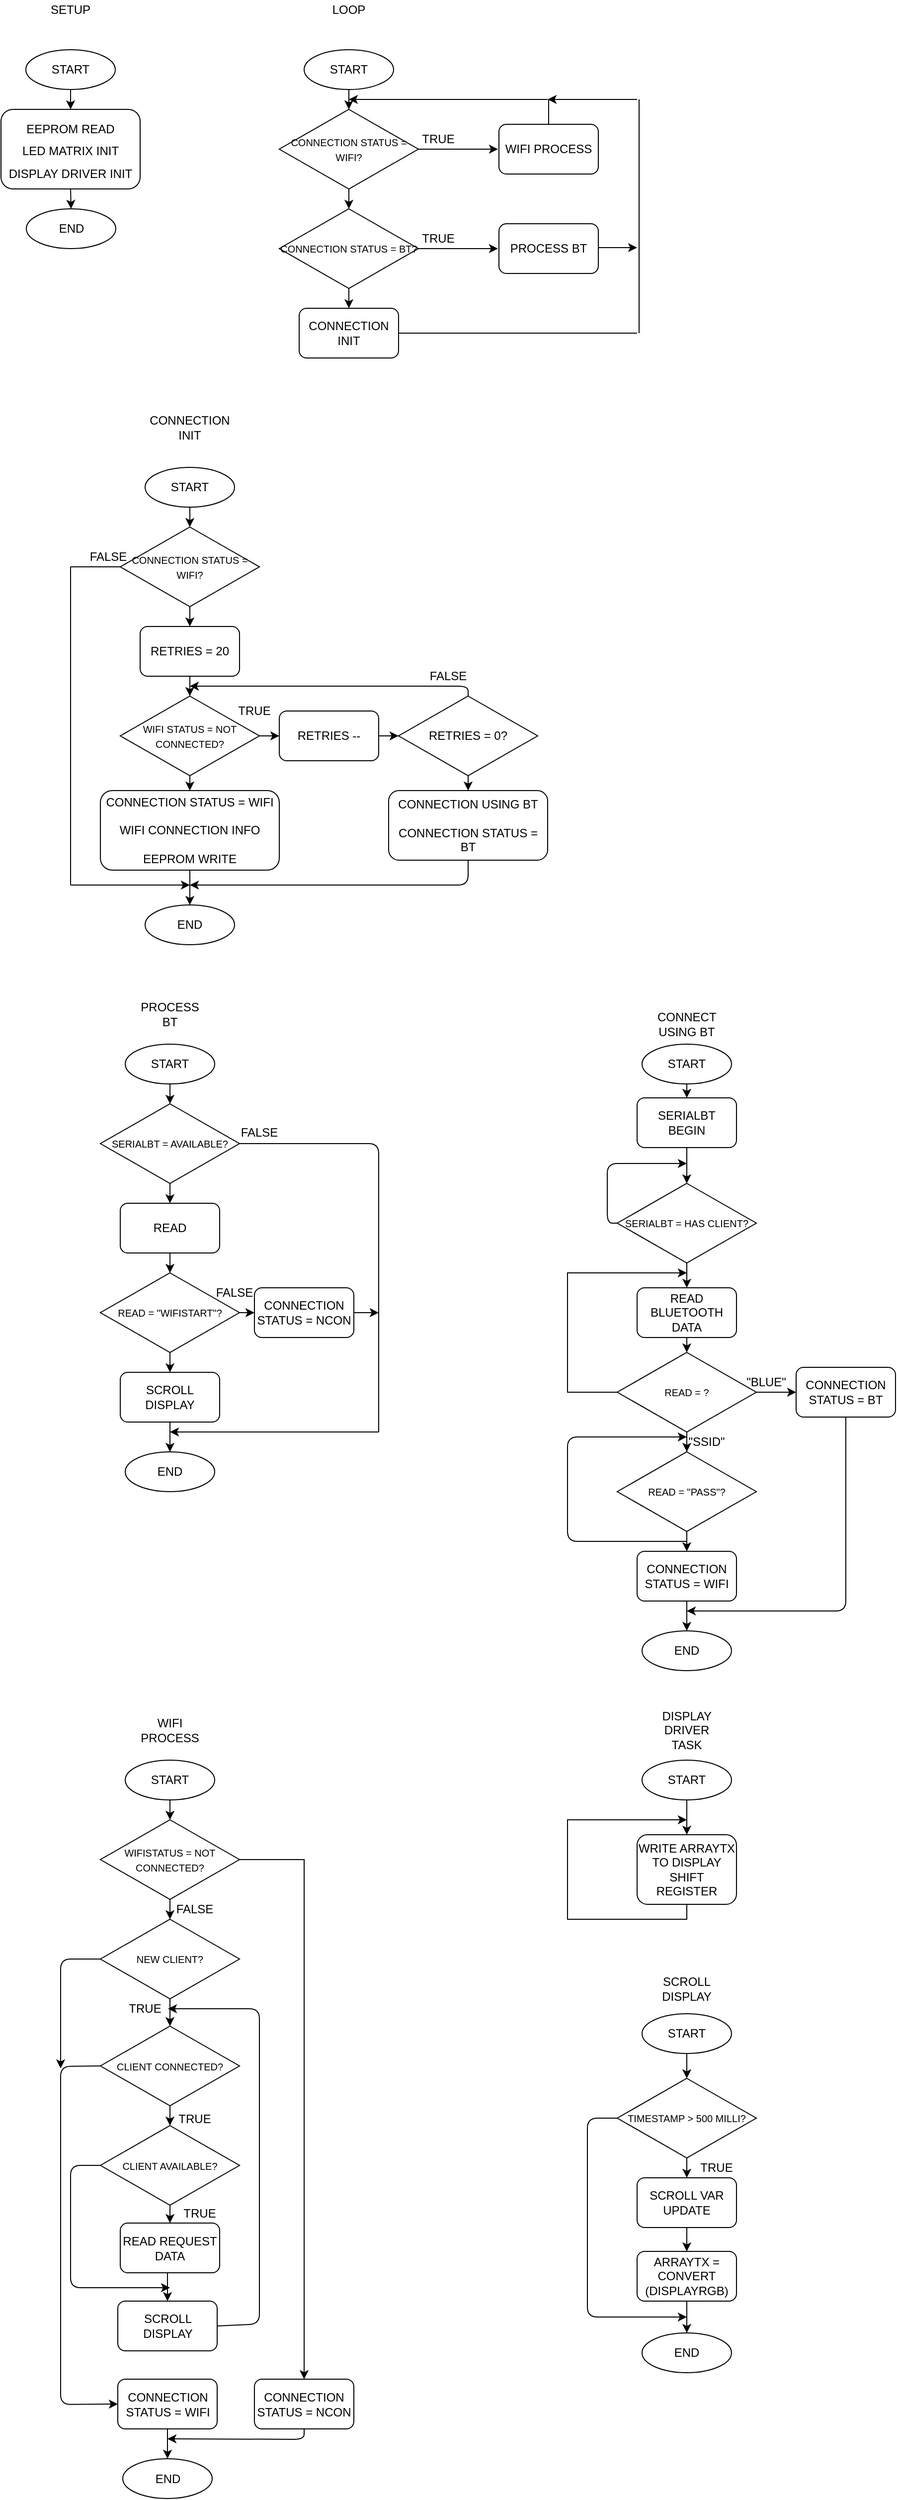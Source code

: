 <mxfile version="11.2.3" type="device" pages="1"><diagram id="r3pLSAEh0v1esxWVnWzQ" name="Page-1"><mxGraphModel dx="1426" dy="796" grid="1" gridSize="10" guides="1" tooltips="1" connect="1" arrows="1" fold="1" page="1" pageScale="1" pageWidth="827" pageHeight="1169" math="0" shadow="0"><root><mxCell id="0"/><mxCell id="1" parent="0"/><mxCell id="NDOC8Q_pHgvqUXHA_9qT-2" value="SETUP" style="text;html=1;strokeColor=none;fillColor=none;align=center;verticalAlign=middle;whiteSpace=wrap;rounded=0;" parent="1" vertex="1"><mxGeometry x="80" y="30" width="40" height="20" as="geometry"/></mxCell><mxCell id="NDOC8Q_pHgvqUXHA_9qT-3" value="LOOP" style="text;html=1;strokeColor=none;fillColor=none;align=center;verticalAlign=middle;whiteSpace=wrap;rounded=0;" parent="1" vertex="1"><mxGeometry x="360" y="30" width="40" height="20" as="geometry"/></mxCell><mxCell id="NDOC8Q_pHgvqUXHA_9qT-4" value="START" style="ellipse;whiteSpace=wrap;html=1;" parent="1" vertex="1"><mxGeometry x="55" y="80" width="90" height="40" as="geometry"/></mxCell><mxCell id="NDOC8Q_pHgvqUXHA_9qT-5" value="" style="rounded=1;whiteSpace=wrap;html=1;" parent="1" vertex="1"><mxGeometry x="30" y="140" width="140" height="80" as="geometry"/></mxCell><mxCell id="NDOC8Q_pHgvqUXHA_9qT-6" value="EEPROM READ" style="text;html=1;strokeColor=none;fillColor=none;align=center;verticalAlign=middle;whiteSpace=wrap;rounded=0;" parent="1" vertex="1"><mxGeometry x="50" y="150" width="100" height="20" as="geometry"/></mxCell><mxCell id="NDOC8Q_pHgvqUXHA_9qT-7" value="LED MATRIX INIT" style="text;html=1;strokeColor=none;fillColor=none;align=center;verticalAlign=middle;whiteSpace=wrap;rounded=0;" parent="1" vertex="1"><mxGeometry x="50" y="172" width="100" height="20" as="geometry"/></mxCell><mxCell id="NDOC8Q_pHgvqUXHA_9qT-9" value="DISPLAY DRIVER INIT" style="text;html=1;strokeColor=none;fillColor=none;align=center;verticalAlign=middle;whiteSpace=wrap;rounded=0;" parent="1" vertex="1"><mxGeometry x="30" y="195" width="140" height="20" as="geometry"/></mxCell><mxCell id="NDOC8Q_pHgvqUXHA_9qT-10" value="" style="endArrow=classic;html=1;exitX=0.5;exitY=1;exitDx=0;exitDy=0;" parent="1" source="NDOC8Q_pHgvqUXHA_9qT-4" edge="1"><mxGeometry width="50" height="50" relative="1" as="geometry"><mxPoint x="30" y="330" as="sourcePoint"/><mxPoint x="100" y="140" as="targetPoint"/></mxGeometry></mxCell><mxCell id="NDOC8Q_pHgvqUXHA_9qT-11" value="END" style="ellipse;whiteSpace=wrap;html=1;" parent="1" vertex="1"><mxGeometry x="55.5" y="240" width="90" height="40" as="geometry"/></mxCell><mxCell id="NDOC8Q_pHgvqUXHA_9qT-12" value="" style="endArrow=classic;html=1;exitX=0.5;exitY=1;exitDx=0;exitDy=0;entryX=0.5;entryY=0;entryDx=0;entryDy=0;" parent="1" source="NDOC8Q_pHgvqUXHA_9qT-5" target="NDOC8Q_pHgvqUXHA_9qT-11" edge="1"><mxGeometry width="50" height="50" relative="1" as="geometry"><mxPoint x="30" y="380" as="sourcePoint"/><mxPoint x="80" y="330" as="targetPoint"/></mxGeometry></mxCell><mxCell id="NDOC8Q_pHgvqUXHA_9qT-14" value="START" style="ellipse;whiteSpace=wrap;html=1;" parent="1" vertex="1"><mxGeometry x="335" y="80" width="90" height="40" as="geometry"/></mxCell><mxCell id="NDOC8Q_pHgvqUXHA_9qT-21" value="" style="edgeStyle=orthogonalEdgeStyle;rounded=0;orthogonalLoop=1;jettySize=auto;html=1;" parent="1" source="NDOC8Q_pHgvqUXHA_9qT-15" edge="1"><mxGeometry relative="1" as="geometry"><mxPoint x="530" y="180" as="targetPoint"/></mxGeometry></mxCell><mxCell id="NDOC8Q_pHgvqUXHA_9qT-15" value="&lt;span style=&quot;white-space: normal&quot;&gt;&lt;font style=&quot;font-size: 10px ; line-height: 110%&quot;&gt;CONNECTION STATUS = WIFI?&lt;/font&gt;&lt;/span&gt;" style="rhombus;whiteSpace=wrap;html=1;" parent="1" vertex="1"><mxGeometry x="310" y="140" width="140" height="80" as="geometry"/></mxCell><mxCell id="NDOC8Q_pHgvqUXHA_9qT-16" value="" style="endArrow=classic;html=1;exitX=0.5;exitY=1;exitDx=0;exitDy=0;entryX=0.5;entryY=0;entryDx=0;entryDy=0;" parent="1" source="NDOC8Q_pHgvqUXHA_9qT-14" target="NDOC8Q_pHgvqUXHA_9qT-15" edge="1"><mxGeometry width="50" height="50" relative="1" as="geometry"><mxPoint x="-23" y="380" as="sourcePoint"/><mxPoint x="380" y="130" as="targetPoint"/></mxGeometry></mxCell><mxCell id="NDOC8Q_pHgvqUXHA_9qT-40" value="" style="edgeStyle=orthogonalEdgeStyle;rounded=0;orthogonalLoop=1;jettySize=auto;html=1;" parent="1" source="NDOC8Q_pHgvqUXHA_9qT-17" edge="1"><mxGeometry relative="1" as="geometry"><mxPoint x="530" y="280" as="targetPoint"/></mxGeometry></mxCell><mxCell id="NDOC8Q_pHgvqUXHA_9qT-17" value="&lt;span style=&quot;white-space: normal&quot;&gt;&lt;font style=&quot;font-size: 10px ; line-height: 110%&quot;&gt;CONNECTION STATUS = BT?&lt;/font&gt;&lt;/span&gt;" style="rhombus;whiteSpace=wrap;html=1;" parent="1" vertex="1"><mxGeometry x="310" y="240" width="140" height="80" as="geometry"/></mxCell><mxCell id="NDOC8Q_pHgvqUXHA_9qT-22" value="WIFI PROCESS" style="rounded=1;whiteSpace=wrap;html=1;" parent="1" vertex="1"><mxGeometry x="531" y="155" width="100" height="50" as="geometry"/></mxCell><mxCell id="NDOC8Q_pHgvqUXHA_9qT-25" value="PROCESS BT" style="rounded=1;whiteSpace=wrap;html=1;" parent="1" vertex="1"><mxGeometry x="531" y="255" width="100" height="50" as="geometry"/></mxCell><mxCell id="NDOC8Q_pHgvqUXHA_9qT-26" value="" style="endArrow=classic;html=1;" parent="1" edge="1"><mxGeometry width="50" height="50" relative="1" as="geometry"><mxPoint x="580" y="130" as="sourcePoint"/><mxPoint x="380" y="130" as="targetPoint"/></mxGeometry></mxCell><mxCell id="NDOC8Q_pHgvqUXHA_9qT-27" value="" style="endArrow=none;html=1;entryX=0.5;entryY=0;entryDx=0;entryDy=0;" parent="1" target="NDOC8Q_pHgvqUXHA_9qT-22" edge="1"><mxGeometry width="50" height="50" relative="1" as="geometry"><mxPoint x="581" y="130" as="sourcePoint"/><mxPoint x="-30" y="340" as="targetPoint"/></mxGeometry></mxCell><mxCell id="NDOC8Q_pHgvqUXHA_9qT-28" value="" style="endArrow=classic;html=1;" parent="1" edge="1"><mxGeometry width="50" height="50" relative="1" as="geometry"><mxPoint x="631" y="279" as="sourcePoint"/><mxPoint x="670" y="279" as="targetPoint"/></mxGeometry></mxCell><mxCell id="NDOC8Q_pHgvqUXHA_9qT-30" value="TRUE" style="text;html=1;strokeColor=none;fillColor=none;align=center;verticalAlign=middle;whiteSpace=wrap;rounded=0;" parent="1" vertex="1"><mxGeometry x="450" y="160" width="40" height="20" as="geometry"/></mxCell><mxCell id="NDOC8Q_pHgvqUXHA_9qT-31" value="TRUE" style="text;html=1;strokeColor=none;fillColor=none;align=center;verticalAlign=middle;whiteSpace=wrap;rounded=0;" parent="1" vertex="1"><mxGeometry x="450" y="260" width="40" height="20" as="geometry"/></mxCell><mxCell id="NDOC8Q_pHgvqUXHA_9qT-32" value="" style="endArrow=classic;html=1;exitX=0.5;exitY=1;exitDx=0;exitDy=0;entryX=0.5;entryY=0;entryDx=0;entryDy=0;" parent="1" source="NDOC8Q_pHgvqUXHA_9qT-15" target="NDOC8Q_pHgvqUXHA_9qT-17" edge="1"><mxGeometry width="50" height="50" relative="1" as="geometry"><mxPoint x="-170" y="390" as="sourcePoint"/><mxPoint x="-120" y="340" as="targetPoint"/></mxGeometry></mxCell><mxCell id="NDOC8Q_pHgvqUXHA_9qT-33" value="CONNECTION INIT" style="rounded=1;whiteSpace=wrap;html=1;" parent="1" vertex="1"><mxGeometry x="330" y="340" width="100" height="50" as="geometry"/></mxCell><mxCell id="NDOC8Q_pHgvqUXHA_9qT-34" value="" style="endArrow=classic;html=1;exitX=0.5;exitY=1;exitDx=0;exitDy=0;entryX=0.5;entryY=0;entryDx=0;entryDy=0;" parent="1" source="NDOC8Q_pHgvqUXHA_9qT-17" target="NDOC8Q_pHgvqUXHA_9qT-33" edge="1"><mxGeometry width="50" height="50" relative="1" as="geometry"><mxPoint x="-170" y="460" as="sourcePoint"/><mxPoint x="-120" y="410" as="targetPoint"/></mxGeometry></mxCell><mxCell id="NDOC8Q_pHgvqUXHA_9qT-35" value="" style="endArrow=classic;html=1;" parent="1" edge="1"><mxGeometry width="50" height="50" relative="1" as="geometry"><mxPoint x="670" y="130" as="sourcePoint"/><mxPoint x="580" y="130" as="targetPoint"/></mxGeometry></mxCell><mxCell id="NDOC8Q_pHgvqUXHA_9qT-36" value="" style="endArrow=none;html=1;" parent="1" edge="1"><mxGeometry width="50" height="50" relative="1" as="geometry"><mxPoint x="672" y="365" as="sourcePoint"/><mxPoint x="672" y="130" as="targetPoint"/></mxGeometry></mxCell><mxCell id="NDOC8Q_pHgvqUXHA_9qT-38" value="" style="endArrow=none;html=1;exitX=1;exitY=0.5;exitDx=0;exitDy=0;" parent="1" source="NDOC8Q_pHgvqUXHA_9qT-33" edge="1"><mxGeometry width="50" height="50" relative="1" as="geometry"><mxPoint x="-170" y="460" as="sourcePoint"/><mxPoint x="670" y="365" as="targetPoint"/></mxGeometry></mxCell><mxCell id="NDOC8Q_pHgvqUXHA_9qT-41" value="CONNECTION INIT" style="text;html=1;strokeColor=none;fillColor=none;align=center;verticalAlign=middle;whiteSpace=wrap;rounded=0;" parent="1" vertex="1"><mxGeometry x="200" y="450" width="40" height="20" as="geometry"/></mxCell><mxCell id="NDOC8Q_pHgvqUXHA_9qT-44" value="START" style="ellipse;whiteSpace=wrap;html=1;" parent="1" vertex="1"><mxGeometry x="175" y="500" width="90" height="40" as="geometry"/></mxCell><mxCell id="NDOC8Q_pHgvqUXHA_9qT-45" value="&lt;span style=&quot;white-space: normal&quot;&gt;&lt;font style=&quot;font-size: 10px ; line-height: 110%&quot;&gt;CONNECTION STATUS = WIFI?&lt;/font&gt;&lt;/span&gt;" style="rhombus;whiteSpace=wrap;html=1;" parent="1" vertex="1"><mxGeometry x="150" y="560" width="140" height="80" as="geometry"/></mxCell><mxCell id="NDOC8Q_pHgvqUXHA_9qT-46" value="" style="endArrow=classic;html=1;exitX=0.5;exitY=1;exitDx=0;exitDy=0;entryX=0.5;entryY=0;entryDx=0;entryDy=0;" parent="1" source="NDOC8Q_pHgvqUXHA_9qT-44" target="NDOC8Q_pHgvqUXHA_9qT-45" edge="1"><mxGeometry width="50" height="50" relative="1" as="geometry"><mxPoint x="230" y="265" as="sourcePoint"/><mxPoint x="230" y="290" as="targetPoint"/></mxGeometry></mxCell><mxCell id="NDOC8Q_pHgvqUXHA_9qT-51" value="RETRIES = 20" style="rounded=1;whiteSpace=wrap;html=1;" parent="1" vertex="1"><mxGeometry x="170" y="660" width="100" height="50" as="geometry"/></mxCell><mxCell id="NDOC8Q_pHgvqUXHA_9qT-52" value="" style="endArrow=classic;html=1;exitX=0.5;exitY=1;exitDx=0;exitDy=0;entryX=0.5;entryY=0;entryDx=0;entryDy=0;" parent="1" source="NDOC8Q_pHgvqUXHA_9qT-45" target="NDOC8Q_pHgvqUXHA_9qT-51" edge="1"><mxGeometry width="50" height="50" relative="1" as="geometry"><mxPoint x="230" y="550" as="sourcePoint"/><mxPoint x="230" y="570" as="targetPoint"/></mxGeometry></mxCell><mxCell id="NDOC8Q_pHgvqUXHA_9qT-53" value="&lt;span style=&quot;white-space: normal&quot;&gt;&lt;font style=&quot;font-size: 10px ; line-height: 110%&quot;&gt;WIFI STATUS = NOT CONNECTED?&lt;/font&gt;&lt;/span&gt;" style="rhombus;whiteSpace=wrap;html=1;" parent="1" vertex="1"><mxGeometry x="150" y="730" width="140" height="80" as="geometry"/></mxCell><mxCell id="NDOC8Q_pHgvqUXHA_9qT-54" value="" style="endArrow=classic;html=1;exitX=0.5;exitY=1;exitDx=0;exitDy=0;entryX=0.5;entryY=0;entryDx=0;entryDy=0;" parent="1" source="NDOC8Q_pHgvqUXHA_9qT-51" target="NDOC8Q_pHgvqUXHA_9qT-53" edge="1"><mxGeometry width="50" height="50" relative="1" as="geometry"><mxPoint x="230" y="650" as="sourcePoint"/><mxPoint x="230" y="670" as="targetPoint"/></mxGeometry></mxCell><mxCell id="NDOC8Q_pHgvqUXHA_9qT-57" value="FALSE" style="text;html=1;strokeColor=none;fillColor=none;align=center;verticalAlign=middle;whiteSpace=wrap;rounded=0;" parent="1" vertex="1"><mxGeometry x="460" y="700" width="40" height="20" as="geometry"/></mxCell><mxCell id="NDOC8Q_pHgvqUXHA_9qT-63" value="&lt;span style=&quot;white-space: normal&quot;&gt;&lt;font style=&quot;line-height: 110% ; font-size: 12px&quot;&gt;RETRIES = 0?&lt;/font&gt;&lt;/span&gt;" style="rhombus;whiteSpace=wrap;html=1;" parent="1" vertex="1"><mxGeometry x="430" y="730" width="140" height="80" as="geometry"/></mxCell><mxCell id="NDOC8Q_pHgvqUXHA_9qT-64" value="RETRIES --" style="rounded=1;whiteSpace=wrap;html=1;" parent="1" vertex="1"><mxGeometry x="310" y="745" width="100" height="50" as="geometry"/></mxCell><mxCell id="NDOC8Q_pHgvqUXHA_9qT-65" value="" style="endArrow=classic;html=1;exitX=1;exitY=0.5;exitDx=0;exitDy=0;entryX=0;entryY=0.5;entryDx=0;entryDy=0;" parent="1" source="NDOC8Q_pHgvqUXHA_9qT-53" target="NDOC8Q_pHgvqUXHA_9qT-64" edge="1"><mxGeometry width="50" height="50" relative="1" as="geometry"><mxPoint x="30" y="880" as="sourcePoint"/><mxPoint x="80" y="830" as="targetPoint"/></mxGeometry></mxCell><mxCell id="NDOC8Q_pHgvqUXHA_9qT-66" value="" style="endArrow=classic;html=1;exitX=1;exitY=0.5;exitDx=0;exitDy=0;entryX=0;entryY=0.5;entryDx=0;entryDy=0;" parent="1" source="NDOC8Q_pHgvqUXHA_9qT-64" target="NDOC8Q_pHgvqUXHA_9qT-63" edge="1"><mxGeometry width="50" height="50" relative="1" as="geometry"><mxPoint x="300" y="780" as="sourcePoint"/><mxPoint x="320" y="780" as="targetPoint"/></mxGeometry></mxCell><mxCell id="NDOC8Q_pHgvqUXHA_9qT-67" value="" style="endArrow=classic;html=1;exitX=0.5;exitY=0;exitDx=0;exitDy=0;" parent="1" source="NDOC8Q_pHgvqUXHA_9qT-63" edge="1"><mxGeometry width="50" height="50" relative="1" as="geometry"><mxPoint x="500" y="720" as="sourcePoint"/><mxPoint x="220" y="720" as="targetPoint"/><Array as="points"><mxPoint x="500" y="720"/></Array></mxGeometry></mxCell><mxCell id="NDOC8Q_pHgvqUXHA_9qT-68" value="CONNECTION USING BT&lt;br&gt;&lt;font&gt;&lt;br&gt;&lt;font style=&quot;font-size: 12px&quot;&gt;CONNECTION STATUS = BT&lt;/font&gt;&lt;/font&gt;" style="rounded=1;whiteSpace=wrap;html=1;" parent="1" vertex="1"><mxGeometry x="420" y="825" width="160" height="70" as="geometry"/></mxCell><mxCell id="NDOC8Q_pHgvqUXHA_9qT-71" value="TRUE" style="text;html=1;strokeColor=none;fillColor=none;align=center;verticalAlign=middle;whiteSpace=wrap;rounded=0;" parent="1" vertex="1"><mxGeometry x="265" y="735" width="40" height="20" as="geometry"/></mxCell><mxCell id="NDOC8Q_pHgvqUXHA_9qT-72" value="CONNECTION STATUS = WIFI&lt;br&gt;&lt;br&gt;WIFI CONNECTION INFO&lt;br&gt;&lt;br&gt;EEPROM WRITE" style="rounded=1;whiteSpace=wrap;html=1;" parent="1" vertex="1"><mxGeometry x="130" y="825" width="180" height="80" as="geometry"/></mxCell><mxCell id="NDOC8Q_pHgvqUXHA_9qT-73" value="" style="endArrow=classic;html=1;exitX=0.5;exitY=1;exitDx=0;exitDy=0;entryX=0.5;entryY=0;entryDx=0;entryDy=0;" parent="1" source="NDOC8Q_pHgvqUXHA_9qT-53" target="NDOC8Q_pHgvqUXHA_9qT-72" edge="1"><mxGeometry width="50" height="50" relative="1" as="geometry"><mxPoint x="30" y="980" as="sourcePoint"/><mxPoint x="80" y="930" as="targetPoint"/></mxGeometry></mxCell><mxCell id="NDOC8Q_pHgvqUXHA_9qT-74" value="" style="endArrow=classic;html=1;exitX=0.5;exitY=1;exitDx=0;exitDy=0;entryX=0.5;entryY=0;entryDx=0;entryDy=0;" parent="1" source="NDOC8Q_pHgvqUXHA_9qT-63" target="NDOC8Q_pHgvqUXHA_9qT-68" edge="1"><mxGeometry width="50" height="50" relative="1" as="geometry"><mxPoint x="230" y="820" as="sourcePoint"/><mxPoint x="230" y="840" as="targetPoint"/></mxGeometry></mxCell><mxCell id="NDOC8Q_pHgvqUXHA_9qT-75" value="END" style="ellipse;whiteSpace=wrap;html=1;" parent="1" vertex="1"><mxGeometry x="175" y="940" width="90" height="40" as="geometry"/></mxCell><mxCell id="NDOC8Q_pHgvqUXHA_9qT-76" value="" style="endArrow=classic;html=1;exitX=0.5;exitY=1;exitDx=0;exitDy=0;entryX=0.5;entryY=0;entryDx=0;entryDy=0;" parent="1" source="NDOC8Q_pHgvqUXHA_9qT-72" target="NDOC8Q_pHgvqUXHA_9qT-75" edge="1"><mxGeometry width="50" height="50" relative="1" as="geometry"><mxPoint x="30" y="1040" as="sourcePoint"/><mxPoint x="220" y="950" as="targetPoint"/></mxGeometry></mxCell><mxCell id="NDOC8Q_pHgvqUXHA_9qT-77" value="" style="endArrow=classic;html=1;exitX=0.5;exitY=1;exitDx=0;exitDy=0;" parent="1" source="NDOC8Q_pHgvqUXHA_9qT-68" edge="1"><mxGeometry width="50" height="50" relative="1" as="geometry"><mxPoint x="230" y="920" as="sourcePoint"/><mxPoint x="220" y="920" as="targetPoint"/><Array as="points"><mxPoint x="500" y="920"/><mxPoint x="380" y="920"/></Array></mxGeometry></mxCell><mxCell id="NDOC8Q_pHgvqUXHA_9qT-78" value="FALSE" style="text;html=1;strokeColor=none;fillColor=none;align=center;verticalAlign=middle;whiteSpace=wrap;rounded=0;" parent="1" vertex="1"><mxGeometry x="118" y="580" width="40" height="20" as="geometry"/></mxCell><mxCell id="NDOC8Q_pHgvqUXHA_9qT-79" value="" style="endArrow=classic;html=1;" parent="1" edge="1"><mxGeometry width="50" height="50" relative="1" as="geometry"><mxPoint x="100" y="920" as="sourcePoint"/><mxPoint x="220" y="920" as="targetPoint"/><Array as="points"/></mxGeometry></mxCell><mxCell id="NDOC8Q_pHgvqUXHA_9qT-80" value="" style="endArrow=none;html=1;" parent="1" edge="1"><mxGeometry width="50" height="50" relative="1" as="geometry"><mxPoint x="100" y="600" as="sourcePoint"/><mxPoint x="100" y="920" as="targetPoint"/></mxGeometry></mxCell><mxCell id="NDOC8Q_pHgvqUXHA_9qT-81" value="" style="endArrow=none;html=1;entryX=0;entryY=0.5;entryDx=0;entryDy=0;" parent="1" target="NDOC8Q_pHgvqUXHA_9qT-45" edge="1"><mxGeometry width="50" height="50" relative="1" as="geometry"><mxPoint x="100" y="600" as="sourcePoint"/><mxPoint x="80" y="980" as="targetPoint"/></mxGeometry></mxCell><mxCell id="NDOC8Q_pHgvqUXHA_9qT-83" value="PROCESS BT" style="text;html=1;strokeColor=none;fillColor=none;align=center;verticalAlign=middle;whiteSpace=wrap;rounded=0;" parent="1" vertex="1"><mxGeometry x="180" y="1040" width="40" height="20" as="geometry"/></mxCell><mxCell id="NDOC8Q_pHgvqUXHA_9qT-84" value="START" style="ellipse;whiteSpace=wrap;html=1;" parent="1" vertex="1"><mxGeometry x="155" y="1080" width="90" height="40" as="geometry"/></mxCell><mxCell id="NDOC8Q_pHgvqUXHA_9qT-86" value="&lt;span style=&quot;white-space: normal&quot;&gt;&lt;font style=&quot;font-size: 10px ; line-height: 110%&quot;&gt;SERIALBT = AVAILABLE?&lt;/font&gt;&lt;/span&gt;" style="rhombus;whiteSpace=wrap;html=1;" parent="1" vertex="1"><mxGeometry x="130" y="1140" width="140" height="80" as="geometry"/></mxCell><mxCell id="NDOC8Q_pHgvqUXHA_9qT-88" value="READ" style="rounded=1;whiteSpace=wrap;html=1;" parent="1" vertex="1"><mxGeometry x="150" y="1240" width="100" height="50" as="geometry"/></mxCell><mxCell id="NDOC8Q_pHgvqUXHA_9qT-89" value="&lt;span style=&quot;white-space: normal&quot;&gt;&lt;font style=&quot;font-size: 10px ; line-height: 110%&quot;&gt;READ = &quot;WIFISTART&quot;?&lt;/font&gt;&lt;/span&gt;" style="rhombus;whiteSpace=wrap;html=1;" parent="1" vertex="1"><mxGeometry x="130" y="1310" width="140" height="80" as="geometry"/></mxCell><mxCell id="NDOC8Q_pHgvqUXHA_9qT-90" value="SCROLL DISPLAY" style="rounded=1;whiteSpace=wrap;html=1;" parent="1" vertex="1"><mxGeometry x="150" y="1410" width="100" height="50" as="geometry"/></mxCell><mxCell id="NDOC8Q_pHgvqUXHA_9qT-91" value="" style="endArrow=classic;html=1;exitX=0.5;exitY=1;exitDx=0;exitDy=0;entryX=0.5;entryY=0;entryDx=0;entryDy=0;" parent="1" source="NDOC8Q_pHgvqUXHA_9qT-84" target="NDOC8Q_pHgvqUXHA_9qT-86" edge="1"><mxGeometry width="50" height="50" relative="1" as="geometry"><mxPoint x="40" y="1530" as="sourcePoint"/><mxPoint x="90" y="1480" as="targetPoint"/></mxGeometry></mxCell><mxCell id="NDOC8Q_pHgvqUXHA_9qT-92" value="" style="endArrow=classic;html=1;exitX=0.5;exitY=1;exitDx=0;exitDy=0;entryX=0.5;entryY=0;entryDx=0;entryDy=0;" parent="1" source="NDOC8Q_pHgvqUXHA_9qT-86" target="NDOC8Q_pHgvqUXHA_9qT-88" edge="1"><mxGeometry width="50" height="50" relative="1" as="geometry"><mxPoint x="210" y="1130" as="sourcePoint"/><mxPoint x="210" y="1150" as="targetPoint"/></mxGeometry></mxCell><mxCell id="NDOC8Q_pHgvqUXHA_9qT-93" value="" style="endArrow=classic;html=1;exitX=0.5;exitY=1;exitDx=0;exitDy=0;entryX=0.5;entryY=0;entryDx=0;entryDy=0;" parent="1" source="NDOC8Q_pHgvqUXHA_9qT-88" target="NDOC8Q_pHgvqUXHA_9qT-89" edge="1"><mxGeometry width="50" height="50" relative="1" as="geometry"><mxPoint x="220" y="1140" as="sourcePoint"/><mxPoint x="220" y="1160" as="targetPoint"/></mxGeometry></mxCell><mxCell id="NDOC8Q_pHgvqUXHA_9qT-94" value="" style="endArrow=classic;html=1;exitX=0.5;exitY=1;exitDx=0;exitDy=0;entryX=0.5;entryY=0;entryDx=0;entryDy=0;" parent="1" source="NDOC8Q_pHgvqUXHA_9qT-89" target="NDOC8Q_pHgvqUXHA_9qT-90" edge="1"><mxGeometry width="50" height="50" relative="1" as="geometry"><mxPoint x="230" y="1150" as="sourcePoint"/><mxPoint x="230" y="1170" as="targetPoint"/></mxGeometry></mxCell><mxCell id="NDOC8Q_pHgvqUXHA_9qT-95" value="END" style="ellipse;whiteSpace=wrap;html=1;" parent="1" vertex="1"><mxGeometry x="155" y="1490" width="90" height="40" as="geometry"/></mxCell><mxCell id="NDOC8Q_pHgvqUXHA_9qT-96" value="" style="endArrow=classic;html=1;exitX=0.5;exitY=1;exitDx=0;exitDy=0;entryX=0.5;entryY=0;entryDx=0;entryDy=0;" parent="1" source="NDOC8Q_pHgvqUXHA_9qT-90" target="NDOC8Q_pHgvqUXHA_9qT-95" edge="1"><mxGeometry width="50" height="50" relative="1" as="geometry"><mxPoint x="210" y="1400" as="sourcePoint"/><mxPoint x="210" y="1420" as="targetPoint"/></mxGeometry></mxCell><mxCell id="NDOC8Q_pHgvqUXHA_9qT-97" value="" style="endArrow=none;html=1;exitX=1;exitY=0.5;exitDx=0;exitDy=0;" parent="1" source="NDOC8Q_pHgvqUXHA_9qT-86" edge="1"><mxGeometry width="50" height="50" relative="1" as="geometry"><mxPoint x="40" y="1600" as="sourcePoint"/><mxPoint x="410" y="1470" as="targetPoint"/><Array as="points"><mxPoint x="410" y="1180"/><mxPoint x="410" y="1300"/></Array></mxGeometry></mxCell><mxCell id="NDOC8Q_pHgvqUXHA_9qT-98" value="" style="endArrow=classic;html=1;" parent="1" edge="1"><mxGeometry width="50" height="50" relative="1" as="geometry"><mxPoint x="410" y="1470" as="sourcePoint"/><mxPoint x="200" y="1470" as="targetPoint"/></mxGeometry></mxCell><mxCell id="NDOC8Q_pHgvqUXHA_9qT-99" value="FALSE" style="text;html=1;strokeColor=none;fillColor=none;align=center;verticalAlign=middle;whiteSpace=wrap;rounded=0;" parent="1" vertex="1"><mxGeometry x="270" y="1159" width="40" height="20" as="geometry"/></mxCell><mxCell id="NDOC8Q_pHgvqUXHA_9qT-102" value="FALSE" style="text;html=1;strokeColor=none;fillColor=none;align=center;verticalAlign=middle;whiteSpace=wrap;rounded=0;" parent="1" vertex="1"><mxGeometry x="245" y="1320" width="40" height="20" as="geometry"/></mxCell><mxCell id="NDOC8Q_pHgvqUXHA_9qT-103" value="CONNECTION STATUS = NCON" style="rounded=1;whiteSpace=wrap;html=1;" parent="1" vertex="1"><mxGeometry x="285" y="1325" width="100" height="50" as="geometry"/></mxCell><mxCell id="NDOC8Q_pHgvqUXHA_9qT-104" value="" style="endArrow=classic;html=1;exitX=1;exitY=0.5;exitDx=0;exitDy=0;entryX=0;entryY=0.5;entryDx=0;entryDy=0;" parent="1" source="NDOC8Q_pHgvqUXHA_9qT-89" target="NDOC8Q_pHgvqUXHA_9qT-103" edge="1"><mxGeometry width="50" height="50" relative="1" as="geometry"><mxPoint x="210" y="1300" as="sourcePoint"/><mxPoint x="210" y="1320" as="targetPoint"/></mxGeometry></mxCell><mxCell id="NDOC8Q_pHgvqUXHA_9qT-105" value="" style="endArrow=classic;html=1;exitX=1;exitY=0.5;exitDx=0;exitDy=0;" parent="1" source="NDOC8Q_pHgvqUXHA_9qT-103" edge="1"><mxGeometry width="50" height="50" relative="1" as="geometry"><mxPoint x="420" y="1480" as="sourcePoint"/><mxPoint x="410" y="1350" as="targetPoint"/></mxGeometry></mxCell><mxCell id="NDOC8Q_pHgvqUXHA_9qT-107" value="CONNECT USING BT" style="text;html=1;strokeColor=none;fillColor=none;align=center;verticalAlign=middle;whiteSpace=wrap;rounded=0;" parent="1" vertex="1"><mxGeometry x="700" y="1050" width="40" height="20" as="geometry"/></mxCell><mxCell id="NDOC8Q_pHgvqUXHA_9qT-108" value="START" style="ellipse;whiteSpace=wrap;html=1;" parent="1" vertex="1"><mxGeometry x="675" y="1080" width="90" height="40" as="geometry"/></mxCell><mxCell id="NDOC8Q_pHgvqUXHA_9qT-110" value="SERIALBT BEGIN" style="rounded=1;whiteSpace=wrap;html=1;" parent="1" vertex="1"><mxGeometry x="670" y="1134" width="100" height="50" as="geometry"/></mxCell><mxCell id="NDOC8Q_pHgvqUXHA_9qT-111" value="&lt;span style=&quot;white-space: normal&quot;&gt;&lt;font style=&quot;font-size: 10px ; line-height: 110%&quot;&gt;SERIALBT = HAS CLIENT?&lt;/font&gt;&lt;/span&gt;" style="rhombus;whiteSpace=wrap;html=1;" parent="1" vertex="1"><mxGeometry x="650" y="1220" width="140" height="80" as="geometry"/></mxCell><mxCell id="NDOC8Q_pHgvqUXHA_9qT-112" value="" style="endArrow=classic;html=1;entryX=0.5;entryY=0;entryDx=0;entryDy=0;exitX=0.5;exitY=1;exitDx=0;exitDy=0;" parent="1" source="NDOC8Q_pHgvqUXHA_9qT-110" target="NDOC8Q_pHgvqUXHA_9qT-111" edge="1"><mxGeometry width="50" height="50" relative="1" as="geometry"><mxPoint x="20" y="1600" as="sourcePoint"/><mxPoint x="70" y="1550" as="targetPoint"/></mxGeometry></mxCell><mxCell id="NDOC8Q_pHgvqUXHA_9qT-115" value="" style="endArrow=classic;html=1;exitX=0;exitY=0.5;exitDx=0;exitDy=0;" parent="1" source="NDOC8Q_pHgvqUXHA_9qT-111" edge="1"><mxGeometry width="50" height="50" relative="1" as="geometry"><mxPoint x="640" y="1260" as="sourcePoint"/><mxPoint x="720" y="1200" as="targetPoint"/><Array as="points"><mxPoint x="640" y="1260"/><mxPoint x="640" y="1200"/></Array></mxGeometry></mxCell><mxCell id="NDOC8Q_pHgvqUXHA_9qT-120" value="" style="endArrow=classic;html=1;entryX=0.5;entryY=0;entryDx=0;entryDy=0;exitX=0.5;exitY=1;exitDx=0;exitDy=0;" parent="1" source="NDOC8Q_pHgvqUXHA_9qT-108" target="NDOC8Q_pHgvqUXHA_9qT-110" edge="1"><mxGeometry width="50" height="50" relative="1" as="geometry"><mxPoint x="210" y="1600" as="sourcePoint"/><mxPoint x="260" y="1550" as="targetPoint"/></mxGeometry></mxCell><mxCell id="NDOC8Q_pHgvqUXHA_9qT-121" value="READ BLUETOOTH DATA" style="rounded=1;whiteSpace=wrap;html=1;" parent="1" vertex="1"><mxGeometry x="670" y="1325" width="100" height="50" as="geometry"/></mxCell><mxCell id="NDOC8Q_pHgvqUXHA_9qT-122" value="" style="endArrow=classic;html=1;exitX=0.5;exitY=1;exitDx=0;exitDy=0;entryX=0.5;entryY=0;entryDx=0;entryDy=0;" parent="1" target="NDOC8Q_pHgvqUXHA_9qT-121" edge="1"><mxGeometry width="50" height="50" relative="1" as="geometry"><mxPoint x="720" y="1300" as="sourcePoint"/><mxPoint x="730" y="1230" as="targetPoint"/></mxGeometry></mxCell><mxCell id="NDOC8Q_pHgvqUXHA_9qT-125" value="" style="edgeStyle=orthogonalEdgeStyle;rounded=0;orthogonalLoop=1;jettySize=auto;html=1;" parent="1" source="NDOC8Q_pHgvqUXHA_9qT-123" edge="1"><mxGeometry relative="1" as="geometry"><mxPoint x="830" y="1430" as="targetPoint"/></mxGeometry></mxCell><mxCell id="NDOC8Q_pHgvqUXHA_9qT-130" value="" style="edgeStyle=orthogonalEdgeStyle;rounded=0;orthogonalLoop=1;jettySize=auto;html=1;" parent="1" source="NDOC8Q_pHgvqUXHA_9qT-123" target="NDOC8Q_pHgvqUXHA_9qT-129" edge="1"><mxGeometry relative="1" as="geometry"/></mxCell><mxCell id="NDOC8Q_pHgvqUXHA_9qT-146" style="edgeStyle=orthogonalEdgeStyle;rounded=0;orthogonalLoop=1;jettySize=auto;html=1;" parent="1" source="NDOC8Q_pHgvqUXHA_9qT-123" edge="1"><mxGeometry relative="1" as="geometry"><mxPoint x="720" y="1310" as="targetPoint"/><Array as="points"><mxPoint x="600" y="1430"/><mxPoint x="600" y="1310"/></Array></mxGeometry></mxCell><mxCell id="NDOC8Q_pHgvqUXHA_9qT-123" value="&lt;span style=&quot;white-space: normal&quot;&gt;&lt;font style=&quot;font-size: 10px ; line-height: 110%&quot;&gt;READ = ?&lt;/font&gt;&lt;/span&gt;" style="rhombus;whiteSpace=wrap;html=1;" parent="1" vertex="1"><mxGeometry x="650" y="1390" width="140" height="80" as="geometry"/></mxCell><mxCell id="NDOC8Q_pHgvqUXHA_9qT-129" value="&lt;span style=&quot;white-space: normal&quot;&gt;&lt;font style=&quot;font-size: 10px ; line-height: 110%&quot;&gt;READ = &quot;PASS&quot;?&lt;/font&gt;&lt;/span&gt;" style="rhombus;whiteSpace=wrap;html=1;" parent="1" vertex="1"><mxGeometry x="650" y="1490" width="140" height="80" as="geometry"/></mxCell><mxCell id="NDOC8Q_pHgvqUXHA_9qT-126" value="&quot;BLUE&quot;" style="text;html=1;strokeColor=none;fillColor=none;align=center;verticalAlign=middle;whiteSpace=wrap;rounded=0;" parent="1" vertex="1"><mxGeometry x="780" y="1410" width="40" height="20" as="geometry"/></mxCell><mxCell id="NDOC8Q_pHgvqUXHA_9qT-131" value="&quot;SSID&quot;" style="text;html=1;strokeColor=none;fillColor=none;align=center;verticalAlign=middle;whiteSpace=wrap;rounded=0;" parent="1" vertex="1"><mxGeometry x="720" y="1470" width="40" height="20" as="geometry"/></mxCell><mxCell id="NDOC8Q_pHgvqUXHA_9qT-133" value="" style="endArrow=classic;html=1;exitX=0.5;exitY=1;exitDx=0;exitDy=0;entryX=0.5;entryY=0;entryDx=0;entryDy=0;" parent="1" source="NDOC8Q_pHgvqUXHA_9qT-121" target="NDOC8Q_pHgvqUXHA_9qT-123" edge="1"><mxGeometry width="50" height="50" relative="1" as="geometry"><mxPoint x="730" y="1310" as="sourcePoint"/><mxPoint x="730" y="1330" as="targetPoint"/></mxGeometry></mxCell><mxCell id="NDOC8Q_pHgvqUXHA_9qT-134" value="CONNECTION STATUS = BT" style="rounded=1;whiteSpace=wrap;html=1;" parent="1" vertex="1"><mxGeometry x="830" y="1405" width="100" height="50" as="geometry"/></mxCell><mxCell id="NDOC8Q_pHgvqUXHA_9qT-135" value="CONNECTION STATUS = WIFI" style="rounded=1;whiteSpace=wrap;html=1;" parent="1" vertex="1"><mxGeometry x="670" y="1590" width="100" height="50" as="geometry"/></mxCell><mxCell id="NDOC8Q_pHgvqUXHA_9qT-136" value="" style="endArrow=classic;html=1;exitX=0.5;exitY=1;exitDx=0;exitDy=0;entryX=0.5;entryY=0;entryDx=0;entryDy=0;" parent="1" source="NDOC8Q_pHgvqUXHA_9qT-129" target="NDOC8Q_pHgvqUXHA_9qT-135" edge="1"><mxGeometry width="50" height="50" relative="1" as="geometry"><mxPoint x="730" y="1380" as="sourcePoint"/><mxPoint x="730" y="1400" as="targetPoint"/></mxGeometry></mxCell><mxCell id="NDOC8Q_pHgvqUXHA_9qT-137" value="" style="endArrow=classic;html=1;entryX=0;entryY=0.25;entryDx=0;entryDy=0;" parent="1" target="NDOC8Q_pHgvqUXHA_9qT-131" edge="1"><mxGeometry width="50" height="50" relative="1" as="geometry"><mxPoint x="720" y="1580" as="sourcePoint"/><mxPoint x="740" y="1410" as="targetPoint"/><Array as="points"><mxPoint x="600" y="1580"/><mxPoint x="600" y="1475"/></Array></mxGeometry></mxCell><mxCell id="NDOC8Q_pHgvqUXHA_9qT-138" value="END" style="ellipse;whiteSpace=wrap;html=1;" parent="1" vertex="1"><mxGeometry x="675" y="1670" width="90" height="40" as="geometry"/></mxCell><mxCell id="NDOC8Q_pHgvqUXHA_9qT-139" value="" style="endArrow=classic;html=1;exitX=0.5;exitY=1;exitDx=0;exitDy=0;entryX=0.5;entryY=0;entryDx=0;entryDy=0;" parent="1" source="NDOC8Q_pHgvqUXHA_9qT-135" target="NDOC8Q_pHgvqUXHA_9qT-138" edge="1"><mxGeometry width="50" height="50" relative="1" as="geometry"><mxPoint x="730" y="1380" as="sourcePoint"/><mxPoint x="730" y="1400" as="targetPoint"/></mxGeometry></mxCell><mxCell id="NDOC8Q_pHgvqUXHA_9qT-141" value="" style="endArrow=classic;html=1;exitX=0.5;exitY=1;exitDx=0;exitDy=0;" parent="1" source="NDOC8Q_pHgvqUXHA_9qT-134" edge="1"><mxGeometry width="50" height="50" relative="1" as="geometry"><mxPoint x="740" y="1390" as="sourcePoint"/><mxPoint x="720" y="1650" as="targetPoint"/><Array as="points"><mxPoint x="880" y="1650"/><mxPoint x="840" y="1650"/><mxPoint x="760" y="1650"/></Array></mxGeometry></mxCell><mxCell id="NDOC8Q_pHgvqUXHA_9qT-147" value="WIFI PROCESS" style="text;html=1;strokeColor=none;fillColor=none;align=center;verticalAlign=middle;whiteSpace=wrap;rounded=0;" parent="1" vertex="1"><mxGeometry x="180" y="1760" width="40" height="20" as="geometry"/></mxCell><mxCell id="NDOC8Q_pHgvqUXHA_9qT-148" value="START" style="ellipse;whiteSpace=wrap;html=1;" parent="1" vertex="1"><mxGeometry x="155" y="1800" width="90" height="40" as="geometry"/></mxCell><mxCell id="NDOC8Q_pHgvqUXHA_9qT-161" value="" style="edgeStyle=orthogonalEdgeStyle;rounded=0;orthogonalLoop=1;jettySize=auto;html=1;entryX=0.5;entryY=0;entryDx=0;entryDy=0;" parent="1" source="NDOC8Q_pHgvqUXHA_9qT-149" target="NDOC8Q_pHgvqUXHA_9qT-162" edge="1"><mxGeometry relative="1" as="geometry"><mxPoint x="440" y="1900" as="targetPoint"/><Array as="points"><mxPoint x="335" y="1900"/></Array></mxGeometry></mxCell><mxCell id="NDOC8Q_pHgvqUXHA_9qT-149" value="&lt;span style=&quot;white-space: normal&quot;&gt;&lt;font style=&quot;font-size: 10px ; line-height: 110%&quot;&gt;WIFISTATUS = NOT CONNECTED?&lt;/font&gt;&lt;/span&gt;" style="rhombus;whiteSpace=wrap;html=1;" parent="1" vertex="1"><mxGeometry x="130" y="1860" width="140" height="80" as="geometry"/></mxCell><mxCell id="NDOC8Q_pHgvqUXHA_9qT-150" value="" style="endArrow=classic;html=1;exitX=0.5;exitY=1;exitDx=0;exitDy=0;entryX=0.5;entryY=0;entryDx=0;entryDy=0;" parent="1" source="NDOC8Q_pHgvqUXHA_9qT-148" target="NDOC8Q_pHgvqUXHA_9qT-149" edge="1"><mxGeometry width="50" height="50" relative="1" as="geometry"><mxPoint x="210" y="1720" as="sourcePoint"/><mxPoint x="210" y="1610" as="targetPoint"/></mxGeometry></mxCell><mxCell id="NDOC8Q_pHgvqUXHA_9qT-152" value="READ REQUEST DATA" style="rounded=1;whiteSpace=wrap;html=1;" parent="1" vertex="1"><mxGeometry x="150" y="2265.5" width="100" height="50" as="geometry"/></mxCell><mxCell id="NDOC8Q_pHgvqUXHA_9qT-154" value="SCROLL DISPLAY" style="rounded=1;whiteSpace=wrap;html=1;" parent="1" vertex="1"><mxGeometry x="147.5" y="2344" width="100" height="50" as="geometry"/></mxCell><mxCell id="NDOC8Q_pHgvqUXHA_9qT-155" value="" style="endArrow=classic;html=1;exitX=0.5;exitY=1;exitDx=0;exitDy=0;entryX=0.5;entryY=0;entryDx=0;entryDy=0;" parent="1" target="NDOC8Q_pHgvqUXHA_9qT-154" edge="1"><mxGeometry width="50" height="50" relative="1" as="geometry"><mxPoint x="197.5" y="2316" as="sourcePoint"/><mxPoint x="207.5" y="2246" as="targetPoint"/></mxGeometry></mxCell><mxCell id="NDOC8Q_pHgvqUXHA_9qT-156" value="CONNECTION STATUS = WIFI" style="rounded=1;whiteSpace=wrap;html=1;" parent="1" vertex="1"><mxGeometry x="147.5" y="2422.5" width="100" height="50" as="geometry"/></mxCell><mxCell id="NDOC8Q_pHgvqUXHA_9qT-162" value="CONNECTION STATUS = NCON" style="rounded=1;whiteSpace=wrap;html=1;" parent="1" vertex="1"><mxGeometry x="285" y="2422.5" width="100" height="50" as="geometry"/></mxCell><mxCell id="NDOC8Q_pHgvqUXHA_9qT-163" value="END" style="ellipse;whiteSpace=wrap;html=1;" parent="1" vertex="1"><mxGeometry x="152.5" y="2502.5" width="90" height="40" as="geometry"/></mxCell><mxCell id="NDOC8Q_pHgvqUXHA_9qT-164" value="" style="endArrow=classic;html=1;entryX=0.5;entryY=0;entryDx=0;entryDy=0;exitX=0.5;exitY=1;exitDx=0;exitDy=0;" parent="1" source="NDOC8Q_pHgvqUXHA_9qT-156" target="NDOC8Q_pHgvqUXHA_9qT-163" edge="1"><mxGeometry width="50" height="50" relative="1" as="geometry"><mxPoint x="-122.5" y="2612.5" as="sourcePoint"/><mxPoint x="-72.5" y="2562.5" as="targetPoint"/></mxGeometry></mxCell><mxCell id="NDOC8Q_pHgvqUXHA_9qT-166" value="" style="endArrow=classic;html=1;exitX=0.5;exitY=1;exitDx=0;exitDy=0;" parent="1" source="NDOC8Q_pHgvqUXHA_9qT-162" edge="1"><mxGeometry width="50" height="50" relative="1" as="geometry"><mxPoint x="207.5" y="2482.5" as="sourcePoint"/><mxPoint x="197.5" y="2482.5" as="targetPoint"/><Array as="points"><mxPoint x="335" y="2483"/></Array></mxGeometry></mxCell><mxCell id="NDOC8Q_pHgvqUXHA_9qT-167" value="FALSE" style="text;html=1;strokeColor=none;fillColor=none;align=center;verticalAlign=middle;whiteSpace=wrap;rounded=0;" parent="1" vertex="1"><mxGeometry x="205" y="1940" width="40" height="20" as="geometry"/></mxCell><mxCell id="NDOC8Q_pHgvqUXHA_9qT-168" value="DISPLAY DRIVER TASK" style="text;html=1;strokeColor=none;fillColor=none;align=center;verticalAlign=middle;whiteSpace=wrap;rounded=0;" parent="1" vertex="1"><mxGeometry x="700" y="1760" width="40" height="20" as="geometry"/></mxCell><mxCell id="NDOC8Q_pHgvqUXHA_9qT-169" value="START" style="ellipse;whiteSpace=wrap;html=1;" parent="1" vertex="1"><mxGeometry x="675" y="1800" width="90" height="40" as="geometry"/></mxCell><mxCell id="NDOC8Q_pHgvqUXHA_9qT-178" value="" style="edgeStyle=orthogonalEdgeStyle;rounded=0;orthogonalLoop=1;jettySize=auto;html=1;" parent="1" source="NDOC8Q_pHgvqUXHA_9qT-170" edge="1"><mxGeometry relative="1" as="geometry"><mxPoint x="720" y="1860" as="targetPoint"/><Array as="points"><mxPoint x="720" y="1960"/><mxPoint x="600" y="1960"/><mxPoint x="600" y="1860"/></Array></mxGeometry></mxCell><mxCell id="NDOC8Q_pHgvqUXHA_9qT-170" value="WRITE ARRAYTX TO DISPLAY SHIFT REGISTER" style="rounded=1;whiteSpace=wrap;html=1;" parent="1" vertex="1"><mxGeometry x="670" y="1875" width="100" height="70" as="geometry"/></mxCell><mxCell id="NDOC8Q_pHgvqUXHA_9qT-171" value="" style="endArrow=classic;html=1;exitX=0.5;exitY=1;exitDx=0;exitDy=0;entryX=0.5;entryY=0;entryDx=0;entryDy=0;" parent="1" source="NDOC8Q_pHgvqUXHA_9qT-169" target="NDOC8Q_pHgvqUXHA_9qT-170" edge="1"><mxGeometry width="50" height="50" relative="1" as="geometry"><mxPoint x="150" y="2290" as="sourcePoint"/><mxPoint x="200" y="2240" as="targetPoint"/></mxGeometry></mxCell><mxCell id="NDOC8Q_pHgvqUXHA_9qT-179" value="SCROLL DISPLAY" style="text;html=1;strokeColor=none;fillColor=none;align=center;verticalAlign=middle;whiteSpace=wrap;rounded=0;" parent="1" vertex="1"><mxGeometry x="700" y="2020" width="40" height="20" as="geometry"/></mxCell><mxCell id="NDOC8Q_pHgvqUXHA_9qT-180" value="START" style="ellipse;whiteSpace=wrap;html=1;" parent="1" vertex="1"><mxGeometry x="675" y="2055" width="90" height="40" as="geometry"/></mxCell><mxCell id="NDOC8Q_pHgvqUXHA_9qT-181" value="&lt;span style=&quot;white-space: normal&quot;&gt;&lt;font style=&quot;font-size: 10px ; line-height: 110%&quot;&gt;TIMESTAMP &amp;gt; 500 MILLI?&lt;/font&gt;&lt;/span&gt;" style="rhombus;whiteSpace=wrap;html=1;" parent="1" vertex="1"><mxGeometry x="650" y="2120" width="140" height="80" as="geometry"/></mxCell><mxCell id="NDOC8Q_pHgvqUXHA_9qT-182" value="SCROLL VAR UPDATE" style="rounded=1;whiteSpace=wrap;html=1;" parent="1" vertex="1"><mxGeometry x="670" y="2220" width="100" height="50" as="geometry"/></mxCell><mxCell id="NDOC8Q_pHgvqUXHA_9qT-183" value="ARRAYTX = CONVERT (DISPLAYRGB)" style="rounded=1;whiteSpace=wrap;html=1;" parent="1" vertex="1"><mxGeometry x="670" y="2294" width="100" height="50" as="geometry"/></mxCell><mxCell id="NDOC8Q_pHgvqUXHA_9qT-184" value="" style="endArrow=classic;html=1;exitX=0.5;exitY=1;exitDx=0;exitDy=0;entryX=0.5;entryY=0;entryDx=0;entryDy=0;" parent="1" source="NDOC8Q_pHgvqUXHA_9qT-180" target="NDOC8Q_pHgvqUXHA_9qT-181" edge="1"><mxGeometry width="50" height="50" relative="1" as="geometry"><mxPoint x="-20" y="2420" as="sourcePoint"/><mxPoint x="30" y="2370" as="targetPoint"/></mxGeometry></mxCell><mxCell id="NDOC8Q_pHgvqUXHA_9qT-185" value="END" style="ellipse;whiteSpace=wrap;html=1;" parent="1" vertex="1"><mxGeometry x="675" y="2376" width="90" height="40" as="geometry"/></mxCell><mxCell id="NDOC8Q_pHgvqUXHA_9qT-186" value="" style="endArrow=classic;html=1;exitX=0.5;exitY=1;exitDx=0;exitDy=0;entryX=0.5;entryY=0;entryDx=0;entryDy=0;" parent="1" source="NDOC8Q_pHgvqUXHA_9qT-181" target="NDOC8Q_pHgvqUXHA_9qT-182" edge="1"><mxGeometry width="50" height="50" relative="1" as="geometry"><mxPoint x="730" y="2105" as="sourcePoint"/><mxPoint x="730" y="2130" as="targetPoint"/></mxGeometry></mxCell><mxCell id="NDOC8Q_pHgvqUXHA_9qT-187" value="" style="endArrow=classic;html=1;exitX=0.5;exitY=1;exitDx=0;exitDy=0;entryX=0.5;entryY=0;entryDx=0;entryDy=0;" parent="1" source="NDOC8Q_pHgvqUXHA_9qT-182" target="NDOC8Q_pHgvqUXHA_9qT-183" edge="1"><mxGeometry width="50" height="50" relative="1" as="geometry"><mxPoint x="740" y="2115" as="sourcePoint"/><mxPoint x="740" y="2140" as="targetPoint"/></mxGeometry></mxCell><mxCell id="NDOC8Q_pHgvqUXHA_9qT-188" value="" style="endArrow=classic;html=1;exitX=0.5;exitY=1;exitDx=0;exitDy=0;entryX=0.5;entryY=0;entryDx=0;entryDy=0;" parent="1" source="NDOC8Q_pHgvqUXHA_9qT-183" target="NDOC8Q_pHgvqUXHA_9qT-185" edge="1"><mxGeometry width="50" height="50" relative="1" as="geometry"><mxPoint x="750" y="2125" as="sourcePoint"/><mxPoint x="750" y="2150" as="targetPoint"/></mxGeometry></mxCell><mxCell id="NDOC8Q_pHgvqUXHA_9qT-189" value="" style="endArrow=classic;html=1;exitX=0;exitY=0.5;exitDx=0;exitDy=0;" parent="1" source="NDOC8Q_pHgvqUXHA_9qT-181" edge="1"><mxGeometry width="50" height="50" relative="1" as="geometry"><mxPoint x="-20" y="2490" as="sourcePoint"/><mxPoint x="720" y="2360" as="targetPoint"/><Array as="points"><mxPoint x="620" y="2160"/><mxPoint x="620" y="2360"/></Array></mxGeometry></mxCell><mxCell id="NDOC8Q_pHgvqUXHA_9qT-190" value="TRUE" style="text;html=1;strokeColor=none;fillColor=none;align=center;verticalAlign=middle;whiteSpace=wrap;rounded=0;" parent="1" vertex="1"><mxGeometry x="730" y="2200" width="40" height="20" as="geometry"/></mxCell><mxCell id="TqygwrEblf3MIXphhNh3-2" value="&lt;span style=&quot;white-space: normal&quot;&gt;&lt;font style=&quot;font-size: 10px ; line-height: 110%&quot;&gt;NEW CLIENT?&lt;/font&gt;&lt;/span&gt;" style="rhombus;whiteSpace=wrap;html=1;" parent="1" vertex="1"><mxGeometry x="130" y="1960" width="140" height="80" as="geometry"/></mxCell><mxCell id="TqygwrEblf3MIXphhNh3-3" value="" style="endArrow=classic;html=1;exitX=0.5;exitY=1;exitDx=0;exitDy=0;entryX=0.5;entryY=0;entryDx=0;entryDy=0;" parent="1" source="NDOC8Q_pHgvqUXHA_9qT-149" target="TqygwrEblf3MIXphhNh3-2" edge="1"><mxGeometry width="50" height="50" relative="1" as="geometry"><mxPoint x="210" y="1850" as="sourcePoint"/><mxPoint x="210" y="1870" as="targetPoint"/></mxGeometry></mxCell><mxCell id="TqygwrEblf3MIXphhNh3-4" value="&lt;span style=&quot;white-space: normal&quot;&gt;&lt;font style=&quot;font-size: 10px ; line-height: 110%&quot;&gt;CLIENT CONNECTED?&lt;/font&gt;&lt;/span&gt;" style="rhombus;whiteSpace=wrap;html=1;" parent="1" vertex="1"><mxGeometry x="130" y="2067.5" width="140" height="80" as="geometry"/></mxCell><mxCell id="TqygwrEblf3MIXphhNh3-5" value="&lt;span style=&quot;white-space: normal&quot;&gt;&lt;font style=&quot;font-size: 10px ; line-height: 110%&quot;&gt;CLIENT AVAILABLE?&lt;/font&gt;&lt;/span&gt;" style="rhombus;whiteSpace=wrap;html=1;" parent="1" vertex="1"><mxGeometry x="130" y="2167.5" width="140" height="80" as="geometry"/></mxCell><mxCell id="TqygwrEblf3MIXphhNh3-6" value="" style="endArrow=classic;html=1;entryX=0.5;entryY=0;entryDx=0;entryDy=0;" parent="1" target="TqygwrEblf3MIXphhNh3-4" edge="1"><mxGeometry width="50" height="50" relative="1" as="geometry"><mxPoint x="200" y="2040" as="sourcePoint"/><mxPoint x="210" y="1970" as="targetPoint"/></mxGeometry></mxCell><mxCell id="TqygwrEblf3MIXphhNh3-7" value="" style="endArrow=classic;html=1;entryX=0.5;entryY=0;entryDx=0;entryDy=0;exitX=0.5;exitY=1;exitDx=0;exitDy=0;" parent="1" source="TqygwrEblf3MIXphhNh3-4" target="TqygwrEblf3MIXphhNh3-5" edge="1"><mxGeometry width="50" height="50" relative="1" as="geometry"><mxPoint x="230" y="2150.5" as="sourcePoint"/><mxPoint x="220" y="1990.5" as="targetPoint"/></mxGeometry></mxCell><mxCell id="TqygwrEblf3MIXphhNh3-8" value="" style="endArrow=classic;html=1;entryX=0.5;entryY=0;entryDx=0;entryDy=0;exitX=0.5;exitY=1;exitDx=0;exitDy=0;" parent="1" source="TqygwrEblf3MIXphhNh3-5" target="NDOC8Q_pHgvqUXHA_9qT-152" edge="1"><mxGeometry width="50" height="50" relative="1" as="geometry"><mxPoint x="210" y="2157.5" as="sourcePoint"/><mxPoint x="210" y="2177.5" as="targetPoint"/></mxGeometry></mxCell><mxCell id="TqygwrEblf3MIXphhNh3-9" value="TRUE" style="text;html=1;strokeColor=none;fillColor=none;align=center;verticalAlign=middle;whiteSpace=wrap;rounded=0;" parent="1" vertex="1"><mxGeometry x="155" y="2040" width="40" height="20" as="geometry"/></mxCell><mxCell id="TqygwrEblf3MIXphhNh3-10" value="TRUE" style="text;html=1;strokeColor=none;fillColor=none;align=center;verticalAlign=middle;whiteSpace=wrap;rounded=0;" parent="1" vertex="1"><mxGeometry x="205" y="2150.5" width="40" height="20" as="geometry"/></mxCell><mxCell id="TqygwrEblf3MIXphhNh3-11" value="TRUE" style="text;html=1;strokeColor=none;fillColor=none;align=center;verticalAlign=middle;whiteSpace=wrap;rounded=0;" parent="1" vertex="1"><mxGeometry x="210" y="2245.5" width="40" height="20" as="geometry"/></mxCell><mxCell id="TqygwrEblf3MIXphhNh3-13" value="" style="endArrow=classic;html=1;exitX=0;exitY=0.5;exitDx=0;exitDy=0;" parent="1" source="TqygwrEblf3MIXphhNh3-5" edge="1"><mxGeometry width="50" height="50" relative="1" as="geometry"><mxPoint x="30" y="2610.5" as="sourcePoint"/><mxPoint x="200" y="2330.5" as="targetPoint"/><Array as="points"><mxPoint x="100" y="2207.5"/><mxPoint x="100" y="2330.5"/></Array></mxGeometry></mxCell><mxCell id="TqygwrEblf3MIXphhNh3-15" value="" style="endArrow=classic;html=1;exitX=1;exitY=0.5;exitDx=0;exitDy=0;" parent="1" source="NDOC8Q_pHgvqUXHA_9qT-154" edge="1"><mxGeometry width="50" height="50" relative="1" as="geometry"><mxPoint x="30" y="2610" as="sourcePoint"/><mxPoint x="198" y="2050" as="targetPoint"/><Array as="points"><mxPoint x="290" y="2367"/><mxPoint x="290" y="2050"/></Array></mxGeometry></mxCell><mxCell id="TqygwrEblf3MIXphhNh3-16" value="" style="endArrow=classic;html=1;exitX=0;exitY=0.5;exitDx=0;exitDy=0;entryX=0;entryY=0.5;entryDx=0;entryDy=0;" parent="1" source="TqygwrEblf3MIXphhNh3-4" target="NDOC8Q_pHgvqUXHA_9qT-156" edge="1"><mxGeometry width="50" height="50" relative="1" as="geometry"><mxPoint x="60" y="2200" as="sourcePoint"/><mxPoint x="80" y="2560" as="targetPoint"/><Array as="points"><mxPoint x="90" y="2108"/><mxPoint x="90" y="2448"/></Array></mxGeometry></mxCell><mxCell id="TqygwrEblf3MIXphhNh3-17" value="" style="endArrow=classic;html=1;exitX=0;exitY=0.5;exitDx=0;exitDy=0;" parent="1" source="TqygwrEblf3MIXphhNh3-2" edge="1"><mxGeometry width="50" height="50" relative="1" as="geometry"><mxPoint x="70" y="2120" as="sourcePoint"/><mxPoint x="90" y="2110" as="targetPoint"/><Array as="points"><mxPoint x="90" y="2000"/></Array></mxGeometry></mxCell></root></mxGraphModel></diagram></mxfile>